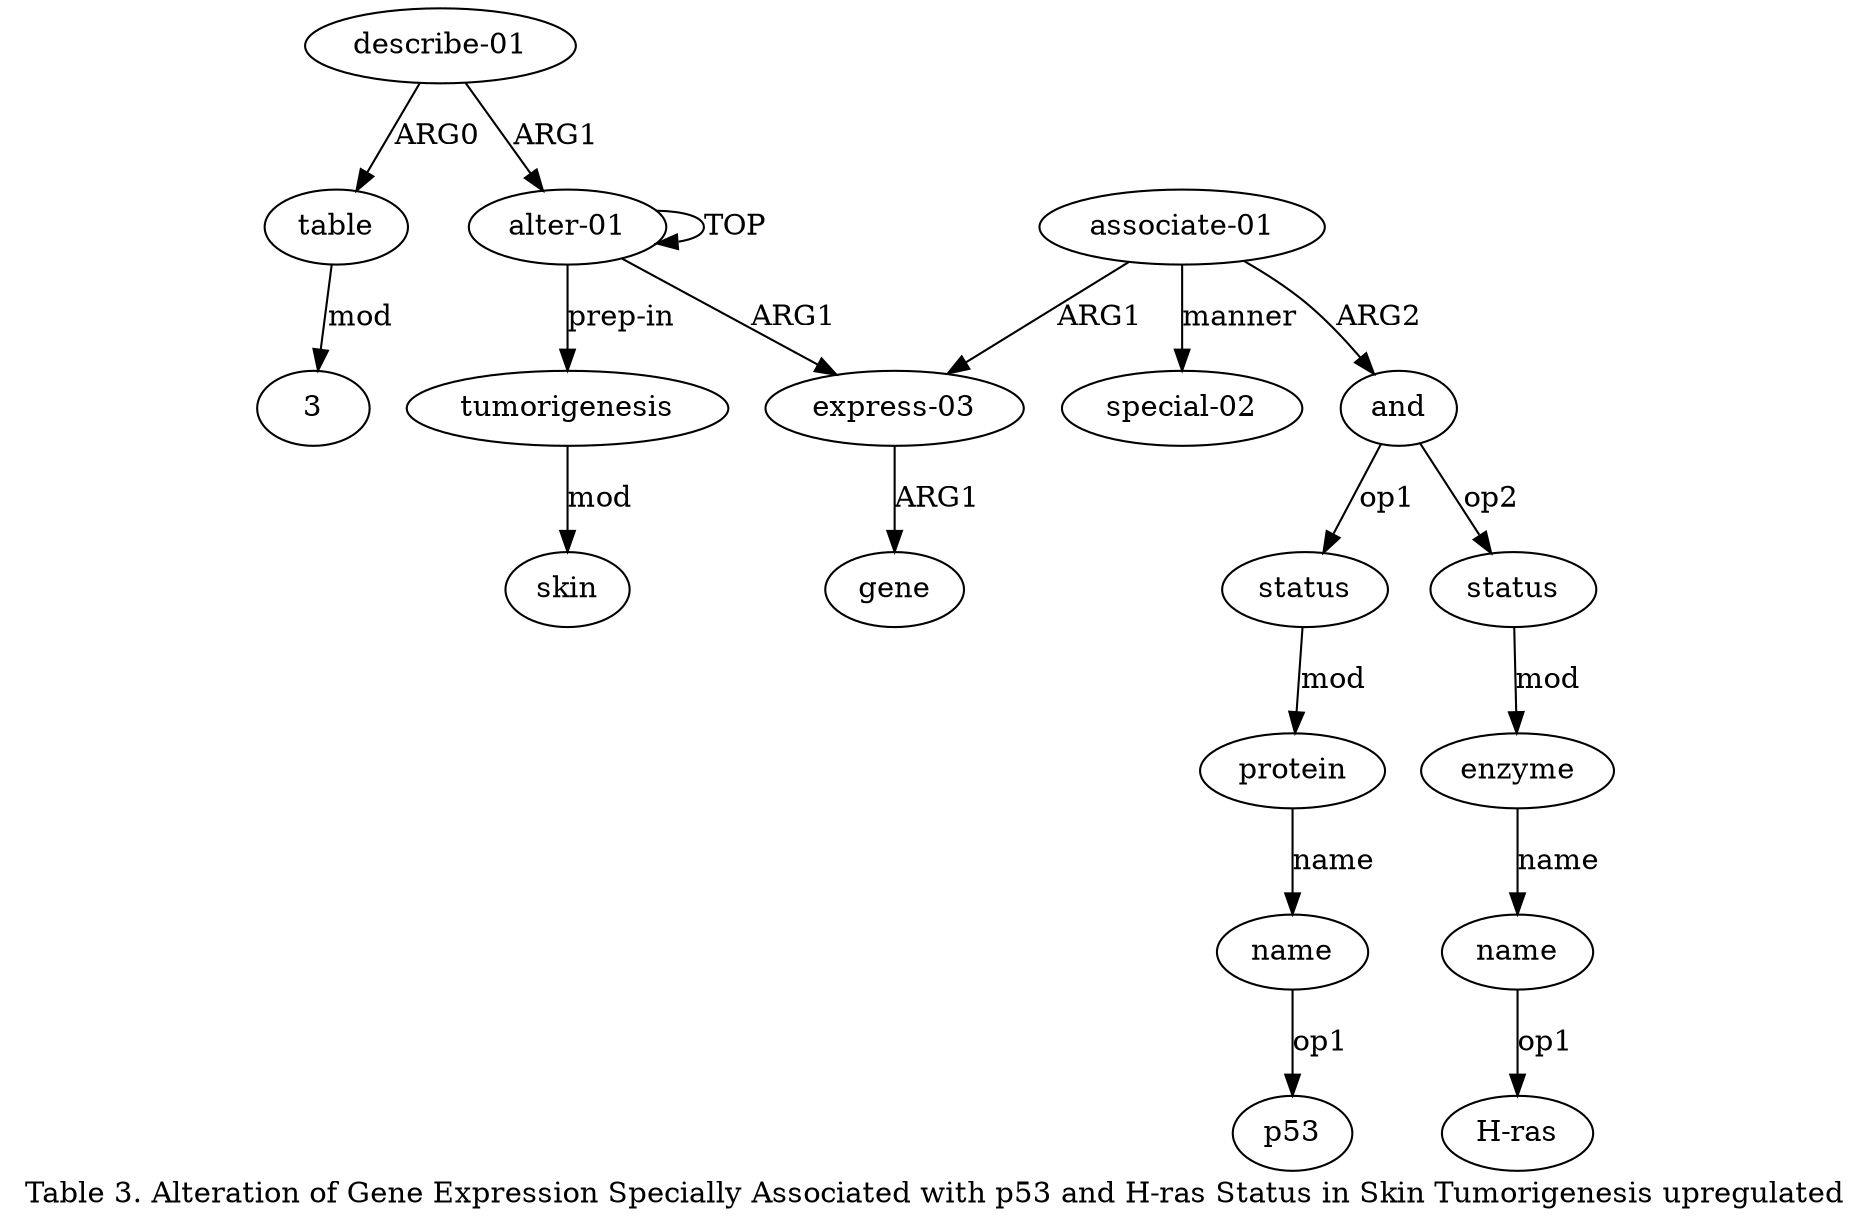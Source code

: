 digraph  {
	graph [label="Table 3. Alteration of Gene Expression Specially Associated with p53 and H-ras Status in Skin Tumorigenesis upregulated"];
	node [label="\N"];
	a15	 [color=black,
		gold_ind=15,
		gold_label=table,
		label=table,
		test_ind=15,
		test_label=table];
	"a15 3"	 [color=black,
		gold_ind=-1,
		gold_label=3,
		label=3,
		test_ind=-1,
		test_label=3];
	a15 -> "a15 3" [key=0,
	color=black,
	gold_label=mod,
	label=mod,
	test_label=mod];
a14 [color=black,
	gold_ind=14,
	gold_label="describe-01",
	label="describe-01",
	test_ind=14,
	test_label="describe-01"];
a14 -> a15 [key=0,
color=black,
gold_label=ARG0,
label=ARG0,
test_label=ARG0];
a0 [color=black,
gold_ind=0,
gold_label="alter-01",
label="alter-01",
test_ind=0,
test_label="alter-01"];
a14 -> a0 [key=0,
color=black,
gold_label=ARG1,
label=ARG1,
test_label=ARG1];
"a10 H-ras" [color=black,
gold_ind=-1,
gold_label="H-ras",
label="H-ras",
test_ind=-1,
test_label="H-ras"];
a11 [color=black,
gold_ind=11,
gold_label="special-02",
label="special-02",
test_ind=11,
test_label="special-02"];
a10 [color=black,
gold_ind=10,
gold_label=name,
label=name,
test_ind=10,
test_label=name];
a10 -> "a10 H-ras" [key=0,
color=black,
gold_label=op1,
label=op1,
test_label=op1];
a13 [color=black,
gold_ind=13,
gold_label=skin,
label=skin,
test_ind=13,
test_label=skin];
a12 [color=black,
gold_ind=12,
gold_label=tumorigenesis,
label=tumorigenesis,
test_ind=12,
test_label=tumorigenesis];
a12 -> a13 [key=0,
color=black,
gold_label=mod,
label=mod,
test_label=mod];
a1 [color=black,
gold_ind=1,
gold_label="express-03",
label="express-03",
test_ind=1,
test_label="express-03"];
a2 [color=black,
gold_ind=2,
gold_label=gene,
label=gene,
test_ind=2,
test_label=gene];
a1 -> a2 [key=0,
color=black,
gold_label=ARG1,
label=ARG1,
test_label=ARG1];
a0 -> a12 [key=0,
color=black,
gold_label="prep-in",
label="prep-in",
test_label="prep-in"];
a0 -> a1 [key=0,
color=black,
gold_label=ARG1,
label=ARG1,
test_label=ARG1];
a0 -> a0 [key=0,
color=black,
gold_label=TOP,
label=TOP,
test_label=TOP];
a3 [color=black,
gold_ind=3,
gold_label="associate-01",
label="associate-01",
test_ind=3,
test_label="associate-01"];
a3 -> a11 [key=0,
color=black,
gold_label=manner,
label=manner,
test_label=manner];
a3 -> a1 [key=0,
color=black,
gold_label=ARG1,
label=ARG1,
test_label=ARG1];
a4 [color=black,
gold_ind=4,
gold_label=and,
label=and,
test_ind=4,
test_label=and];
a3 -> a4 [key=0,
color=black,
gold_label=ARG2,
label=ARG2,
test_label=ARG2];
a5 [color=black,
gold_ind=5,
gold_label=status,
label=status,
test_ind=5,
test_label=status];
a6 [color=black,
gold_ind=6,
gold_label=protein,
label=protein,
test_ind=6,
test_label=protein];
a5 -> a6 [key=0,
color=black,
gold_label=mod,
label=mod,
test_label=mod];
a4 -> a5 [key=0,
color=black,
gold_label=op1,
label=op1,
test_label=op1];
a8 [color=black,
gold_ind=8,
gold_label=status,
label=status,
test_ind=8,
test_label=status];
a4 -> a8 [key=0,
color=black,
gold_label=op2,
label=op2,
test_label=op2];
a7 [color=black,
gold_ind=7,
gold_label=name,
label=name,
test_ind=7,
test_label=name];
"a7 p53" [color=black,
gold_ind=-1,
gold_label=p53,
label=p53,
test_ind=-1,
test_label=p53];
a7 -> "a7 p53" [key=0,
color=black,
gold_label=op1,
label=op1,
test_label=op1];
a6 -> a7 [key=0,
color=black,
gold_label=name,
label=name,
test_label=name];
a9 [color=black,
gold_ind=9,
gold_label=enzyme,
label=enzyme,
test_ind=9,
test_label=enzyme];
a9 -> a10 [key=0,
color=black,
gold_label=name,
label=name,
test_label=name];
a8 -> a9 [key=0,
color=black,
gold_label=mod,
label=mod,
test_label=mod];
}
